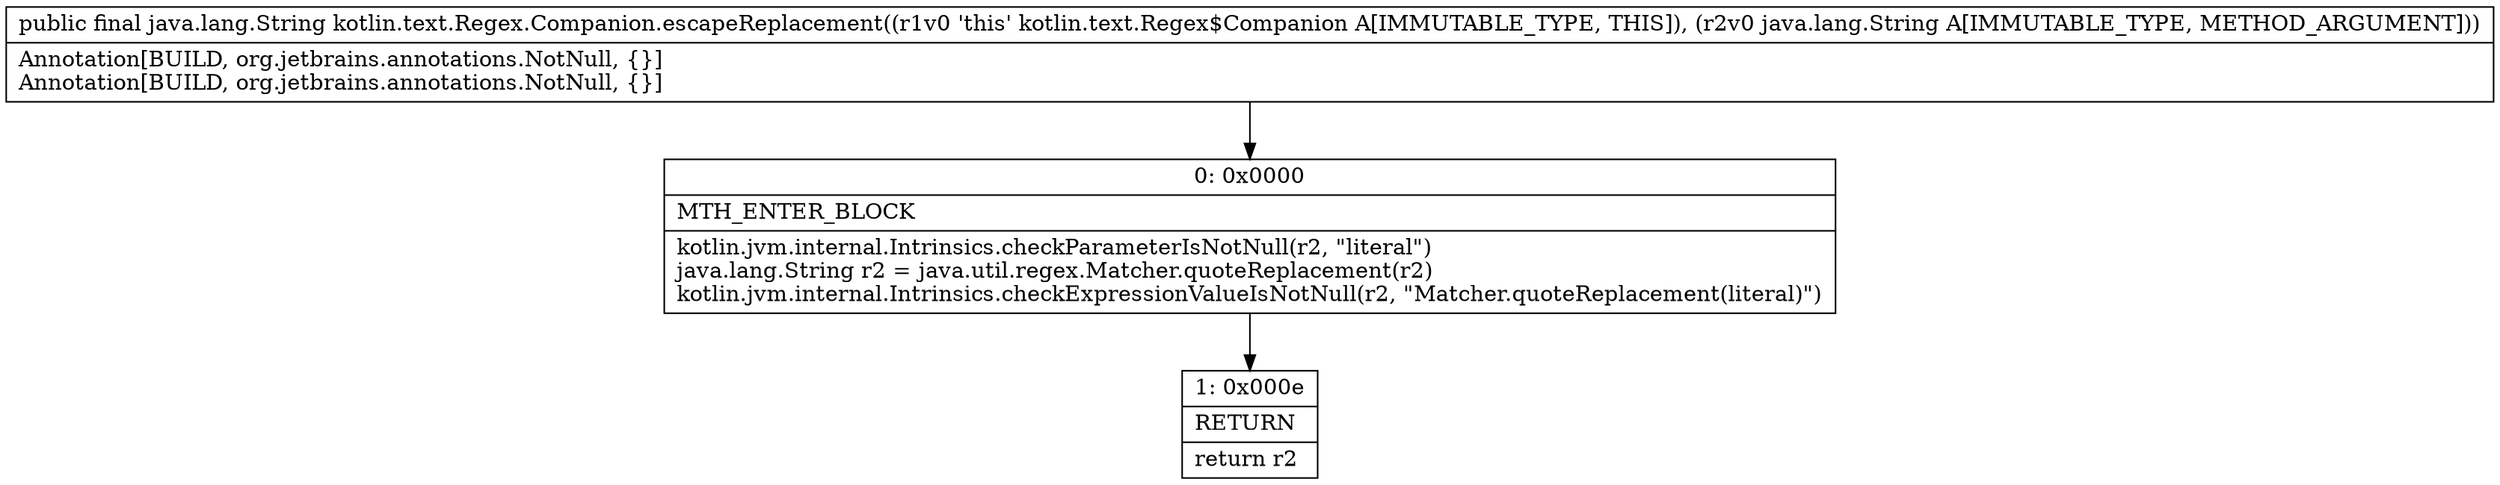 digraph "CFG forkotlin.text.Regex.Companion.escapeReplacement(Ljava\/lang\/String;)Ljava\/lang\/String;" {
Node_0 [shape=record,label="{0\:\ 0x0000|MTH_ENTER_BLOCK\l|kotlin.jvm.internal.Intrinsics.checkParameterIsNotNull(r2, \"literal\")\ljava.lang.String r2 = java.util.regex.Matcher.quoteReplacement(r2)\lkotlin.jvm.internal.Intrinsics.checkExpressionValueIsNotNull(r2, \"Matcher.quoteReplacement(literal)\")\l}"];
Node_1 [shape=record,label="{1\:\ 0x000e|RETURN\l|return r2\l}"];
MethodNode[shape=record,label="{public final java.lang.String kotlin.text.Regex.Companion.escapeReplacement((r1v0 'this' kotlin.text.Regex$Companion A[IMMUTABLE_TYPE, THIS]), (r2v0 java.lang.String A[IMMUTABLE_TYPE, METHOD_ARGUMENT]))  | Annotation[BUILD, org.jetbrains.annotations.NotNull, \{\}]\lAnnotation[BUILD, org.jetbrains.annotations.NotNull, \{\}]\l}"];
MethodNode -> Node_0;
Node_0 -> Node_1;
}

